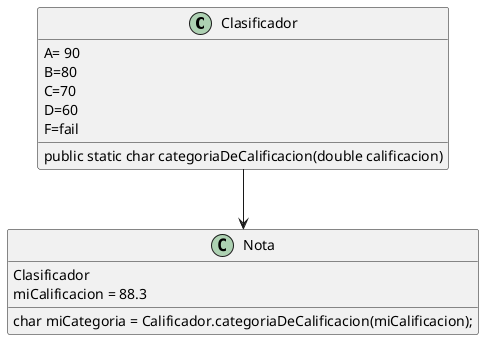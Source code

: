 @startuml
Clasificador --> Nota

class Clasificador{
   A= 90
   B=80
   C=70
   D=60
   F=fail
    public static char categoriaDeCalificacion(double calificacion)
}

class Nota{
    Clasificador
    miCalificacion = 88.3
    char miCategoria = Calificador.categoriaDeCalificacion(miCalificacion);
}

@enduml
